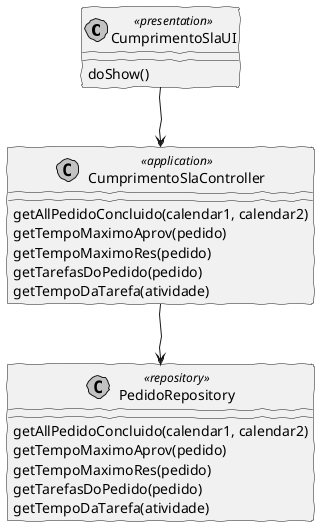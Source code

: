 @startuml
'http://plantuml.com/skinparam.html
skinparam handwritten true
skinparam monochrome true
skinparam packageStyle rect
skinparam defaultFontName FG Virgil
skinparam shadowing false

class CumprimentoSlaUI <<presentation>>
class CumprimentoSlaController <<application>>
class PedidoRepository <<repository>>

CumprimentoSlaUI --> CumprimentoSlaController
CumprimentoSlaUI : doShow()

CumprimentoSlaController : getAllPedidoConcluido(calendar1, calendar2)
CumprimentoSlaController : getTempoMaximoAprov(pedido)
CumprimentoSlaController : getTempoMaximoRes(pedido)
CumprimentoSlaController : getTarefasDoPedido(pedido)
CumprimentoSlaController : getTempoDaTarefa(atividade)

CumprimentoSlaController --> PedidoRepository

PedidoRepository : getAllPedidoConcluido(calendar1, calendar2)
PedidoRepository : getTempoMaximoAprov(pedido)
PedidoRepository : getTempoMaximoRes(pedido)
PedidoRepository : getTarefasDoPedido(pedido)
PedidoRepository : getTempoDaTarefa(atividade)

@enduml